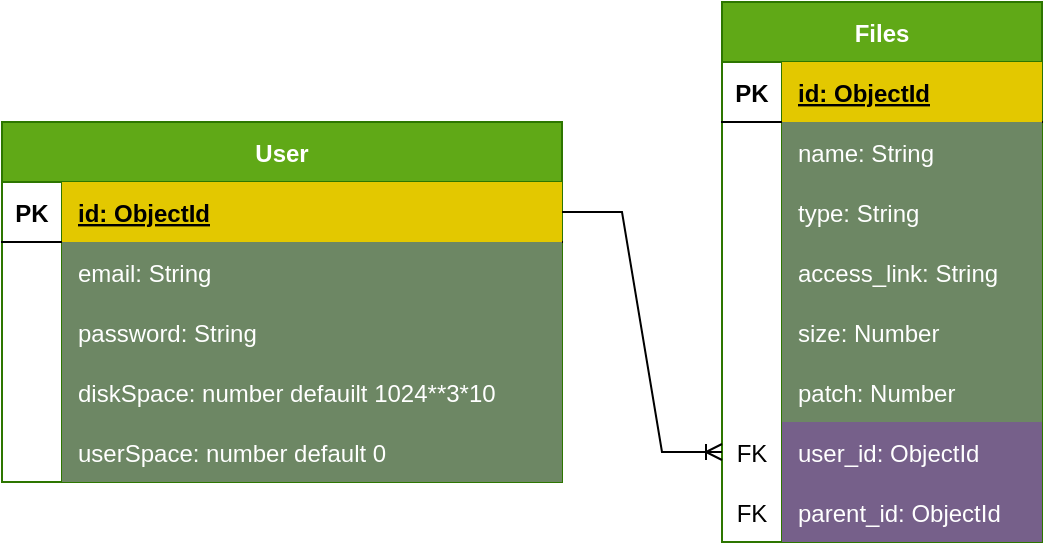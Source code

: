 <mxfile version="16.4.5" type="github">
  <diagram id="wqr8FO6SboXYAq6EjiK0" name="Страница 1">
    <mxGraphModel dx="1422" dy="752" grid="1" gridSize="10" guides="1" tooltips="1" connect="1" arrows="1" fold="1" page="1" pageScale="1" pageWidth="850" pageHeight="1100" math="0" shadow="0">
      <root>
        <mxCell id="0" />
        <mxCell id="1" parent="0" />
        <mxCell id="nUE5G2zjk7tjGjsvS8Rd-1" value="User" style="shape=table;startSize=30;container=1;collapsible=1;childLayout=tableLayout;fixedRows=1;rowLines=0;fontStyle=1;align=center;resizeLast=1;fillColor=#60a917;fontColor=#ffffff;strokeColor=#2D7600;" parent="1" vertex="1">
          <mxGeometry x="40" y="100" width="280" height="180" as="geometry" />
        </mxCell>
        <mxCell id="nUE5G2zjk7tjGjsvS8Rd-2" value="" style="shape=tableRow;horizontal=0;startSize=0;swimlaneHead=0;swimlaneBody=0;fillColor=none;collapsible=0;dropTarget=0;points=[[0,0.5],[1,0.5]];portConstraint=eastwest;top=0;left=0;right=0;bottom=1;" parent="nUE5G2zjk7tjGjsvS8Rd-1" vertex="1">
          <mxGeometry y="30" width="280" height="30" as="geometry" />
        </mxCell>
        <mxCell id="nUE5G2zjk7tjGjsvS8Rd-3" value="PK" style="shape=partialRectangle;connectable=0;fillColor=none;top=0;left=0;bottom=0;right=0;fontStyle=1;overflow=hidden;" parent="nUE5G2zjk7tjGjsvS8Rd-2" vertex="1">
          <mxGeometry width="30" height="30" as="geometry">
            <mxRectangle width="30" height="30" as="alternateBounds" />
          </mxGeometry>
        </mxCell>
        <mxCell id="nUE5G2zjk7tjGjsvS8Rd-4" value="id: ObjectId" style="shape=partialRectangle;connectable=0;fillColor=#e3c800;top=0;left=0;bottom=0;right=0;align=left;spacingLeft=6;fontStyle=5;overflow=hidden;fontColor=#000000;strokeColor=#B09500;" parent="nUE5G2zjk7tjGjsvS8Rd-2" vertex="1">
          <mxGeometry x="30" width="250" height="30" as="geometry">
            <mxRectangle width="250" height="30" as="alternateBounds" />
          </mxGeometry>
        </mxCell>
        <mxCell id="nUE5G2zjk7tjGjsvS8Rd-5" value="" style="shape=tableRow;horizontal=0;startSize=0;swimlaneHead=0;swimlaneBody=0;fillColor=none;collapsible=0;dropTarget=0;points=[[0,0.5],[1,0.5]];portConstraint=eastwest;top=0;left=0;right=0;bottom=0;" parent="nUE5G2zjk7tjGjsvS8Rd-1" vertex="1">
          <mxGeometry y="60" width="280" height="30" as="geometry" />
        </mxCell>
        <mxCell id="nUE5G2zjk7tjGjsvS8Rd-6" value="" style="shape=partialRectangle;connectable=0;fillColor=none;top=0;left=0;bottom=0;right=0;editable=1;overflow=hidden;" parent="nUE5G2zjk7tjGjsvS8Rd-5" vertex="1">
          <mxGeometry width="30" height="30" as="geometry">
            <mxRectangle width="30" height="30" as="alternateBounds" />
          </mxGeometry>
        </mxCell>
        <mxCell id="nUE5G2zjk7tjGjsvS8Rd-7" value="email: String" style="shape=partialRectangle;connectable=0;fillColor=#6d8764;top=0;left=0;bottom=0;right=0;align=left;spacingLeft=6;overflow=hidden;fontColor=#ffffff;strokeColor=#3A5431;" parent="nUE5G2zjk7tjGjsvS8Rd-5" vertex="1">
          <mxGeometry x="30" width="250" height="30" as="geometry">
            <mxRectangle width="250" height="30" as="alternateBounds" />
          </mxGeometry>
        </mxCell>
        <mxCell id="nUE5G2zjk7tjGjsvS8Rd-8" value="" style="shape=tableRow;horizontal=0;startSize=0;swimlaneHead=0;swimlaneBody=0;fillColor=none;collapsible=0;dropTarget=0;points=[[0,0.5],[1,0.5]];portConstraint=eastwest;top=0;left=0;right=0;bottom=0;" parent="nUE5G2zjk7tjGjsvS8Rd-1" vertex="1">
          <mxGeometry y="90" width="280" height="30" as="geometry" />
        </mxCell>
        <mxCell id="nUE5G2zjk7tjGjsvS8Rd-9" value="" style="shape=partialRectangle;connectable=0;fillColor=none;top=0;left=0;bottom=0;right=0;editable=1;overflow=hidden;" parent="nUE5G2zjk7tjGjsvS8Rd-8" vertex="1">
          <mxGeometry width="30" height="30" as="geometry">
            <mxRectangle width="30" height="30" as="alternateBounds" />
          </mxGeometry>
        </mxCell>
        <mxCell id="nUE5G2zjk7tjGjsvS8Rd-10" value="password: String" style="shape=partialRectangle;connectable=0;fillColor=#6d8764;top=0;left=0;bottom=0;right=0;align=left;spacingLeft=6;overflow=hidden;fontColor=#ffffff;strokeColor=#3A5431;" parent="nUE5G2zjk7tjGjsvS8Rd-8" vertex="1">
          <mxGeometry x="30" width="250" height="30" as="geometry">
            <mxRectangle width="250" height="30" as="alternateBounds" />
          </mxGeometry>
        </mxCell>
        <mxCell id="nUE5G2zjk7tjGjsvS8Rd-11" value="" style="shape=tableRow;horizontal=0;startSize=0;swimlaneHead=0;swimlaneBody=0;fillColor=none;collapsible=0;dropTarget=0;points=[[0,0.5],[1,0.5]];portConstraint=eastwest;top=0;left=0;right=0;bottom=0;" parent="nUE5G2zjk7tjGjsvS8Rd-1" vertex="1">
          <mxGeometry y="120" width="280" height="30" as="geometry" />
        </mxCell>
        <mxCell id="nUE5G2zjk7tjGjsvS8Rd-12" value="" style="shape=partialRectangle;connectable=0;fillColor=none;top=0;left=0;bottom=0;right=0;editable=1;overflow=hidden;" parent="nUE5G2zjk7tjGjsvS8Rd-11" vertex="1">
          <mxGeometry width="30" height="30" as="geometry">
            <mxRectangle width="30" height="30" as="alternateBounds" />
          </mxGeometry>
        </mxCell>
        <mxCell id="nUE5G2zjk7tjGjsvS8Rd-13" value="diskSpace: number defauilt 1024**3*10" style="shape=partialRectangle;connectable=0;fillColor=#6d8764;top=0;left=0;bottom=0;right=0;align=left;spacingLeft=6;overflow=hidden;fontColor=#ffffff;strokeColor=#3A5431;" parent="nUE5G2zjk7tjGjsvS8Rd-11" vertex="1">
          <mxGeometry x="30" width="250" height="30" as="geometry">
            <mxRectangle width="250" height="30" as="alternateBounds" />
          </mxGeometry>
        </mxCell>
        <mxCell id="nUE5G2zjk7tjGjsvS8Rd-31" value="" style="shape=tableRow;horizontal=0;startSize=0;swimlaneHead=0;swimlaneBody=0;fillColor=none;collapsible=0;dropTarget=0;points=[[0,0.5],[1,0.5]];portConstraint=eastwest;top=0;left=0;right=0;bottom=0;" parent="nUE5G2zjk7tjGjsvS8Rd-1" vertex="1">
          <mxGeometry y="150" width="280" height="30" as="geometry" />
        </mxCell>
        <mxCell id="nUE5G2zjk7tjGjsvS8Rd-32" value="" style="shape=partialRectangle;connectable=0;fillColor=none;top=0;left=0;bottom=0;right=0;editable=1;overflow=hidden;" parent="nUE5G2zjk7tjGjsvS8Rd-31" vertex="1">
          <mxGeometry width="30" height="30" as="geometry">
            <mxRectangle width="30" height="30" as="alternateBounds" />
          </mxGeometry>
        </mxCell>
        <mxCell id="nUE5G2zjk7tjGjsvS8Rd-33" value="userSpace: number default 0" style="shape=partialRectangle;connectable=0;fillColor=#6d8764;top=0;left=0;bottom=0;right=0;align=left;spacingLeft=6;overflow=hidden;fontColor=#ffffff;strokeColor=#3A5431;" parent="nUE5G2zjk7tjGjsvS8Rd-31" vertex="1">
          <mxGeometry x="30" width="250" height="30" as="geometry">
            <mxRectangle width="250" height="30" as="alternateBounds" />
          </mxGeometry>
        </mxCell>
        <mxCell id="nUE5G2zjk7tjGjsvS8Rd-14" value="Files" style="shape=table;startSize=30;container=1;collapsible=1;childLayout=tableLayout;fixedRows=1;rowLines=0;fontStyle=1;align=center;resizeLast=1;fillColor=#60a917;fontColor=#ffffff;strokeColor=#2D7600;" parent="1" vertex="1">
          <mxGeometry x="400" y="40" width="160" height="270" as="geometry" />
        </mxCell>
        <mxCell id="nUE5G2zjk7tjGjsvS8Rd-15" value="" style="shape=tableRow;horizontal=0;startSize=0;swimlaneHead=0;swimlaneBody=0;fillColor=none;collapsible=0;dropTarget=0;points=[[0,0.5],[1,0.5]];portConstraint=eastwest;top=0;left=0;right=0;bottom=1;" parent="nUE5G2zjk7tjGjsvS8Rd-14" vertex="1">
          <mxGeometry y="30" width="160" height="30" as="geometry" />
        </mxCell>
        <mxCell id="nUE5G2zjk7tjGjsvS8Rd-16" value="PK" style="shape=partialRectangle;connectable=0;fillColor=none;top=0;left=0;bottom=0;right=0;fontStyle=1;overflow=hidden;" parent="nUE5G2zjk7tjGjsvS8Rd-15" vertex="1">
          <mxGeometry width="30" height="30" as="geometry">
            <mxRectangle width="30" height="30" as="alternateBounds" />
          </mxGeometry>
        </mxCell>
        <mxCell id="nUE5G2zjk7tjGjsvS8Rd-17" value="id: ObjectId" style="shape=partialRectangle;connectable=0;fillColor=#e3c800;top=0;left=0;bottom=0;right=0;align=left;spacingLeft=6;fontStyle=5;overflow=hidden;fontColor=#000000;strokeColor=#B09500;" parent="nUE5G2zjk7tjGjsvS8Rd-15" vertex="1">
          <mxGeometry x="30" width="130" height="30" as="geometry">
            <mxRectangle width="130" height="30" as="alternateBounds" />
          </mxGeometry>
        </mxCell>
        <mxCell id="nUE5G2zjk7tjGjsvS8Rd-18" value="" style="shape=tableRow;horizontal=0;startSize=0;swimlaneHead=0;swimlaneBody=0;fillColor=none;collapsible=0;dropTarget=0;points=[[0,0.5],[1,0.5]];portConstraint=eastwest;top=0;left=0;right=0;bottom=0;" parent="nUE5G2zjk7tjGjsvS8Rd-14" vertex="1">
          <mxGeometry y="60" width="160" height="30" as="geometry" />
        </mxCell>
        <mxCell id="nUE5G2zjk7tjGjsvS8Rd-19" value="" style="shape=partialRectangle;connectable=0;fillColor=none;top=0;left=0;bottom=0;right=0;editable=1;overflow=hidden;" parent="nUE5G2zjk7tjGjsvS8Rd-18" vertex="1">
          <mxGeometry width="30" height="30" as="geometry">
            <mxRectangle width="30" height="30" as="alternateBounds" />
          </mxGeometry>
        </mxCell>
        <mxCell id="nUE5G2zjk7tjGjsvS8Rd-20" value="name: String" style="shape=partialRectangle;connectable=0;fillColor=#6d8764;top=0;left=0;bottom=0;right=0;align=left;spacingLeft=6;overflow=hidden;fontColor=#ffffff;strokeColor=#3A5431;" parent="nUE5G2zjk7tjGjsvS8Rd-18" vertex="1">
          <mxGeometry x="30" width="130" height="30" as="geometry">
            <mxRectangle width="130" height="30" as="alternateBounds" />
          </mxGeometry>
        </mxCell>
        <mxCell id="nUE5G2zjk7tjGjsvS8Rd-21" value="" style="shape=tableRow;horizontal=0;startSize=0;swimlaneHead=0;swimlaneBody=0;fillColor=none;collapsible=0;dropTarget=0;points=[[0,0.5],[1,0.5]];portConstraint=eastwest;top=0;left=0;right=0;bottom=0;" parent="nUE5G2zjk7tjGjsvS8Rd-14" vertex="1">
          <mxGeometry y="90" width="160" height="30" as="geometry" />
        </mxCell>
        <mxCell id="nUE5G2zjk7tjGjsvS8Rd-22" value="" style="shape=partialRectangle;connectable=0;fillColor=none;top=0;left=0;bottom=0;right=0;editable=1;overflow=hidden;" parent="nUE5G2zjk7tjGjsvS8Rd-21" vertex="1">
          <mxGeometry width="30" height="30" as="geometry">
            <mxRectangle width="30" height="30" as="alternateBounds" />
          </mxGeometry>
        </mxCell>
        <mxCell id="nUE5G2zjk7tjGjsvS8Rd-23" value="type: String" style="shape=partialRectangle;connectable=0;fillColor=#6d8764;top=0;left=0;bottom=0;right=0;align=left;spacingLeft=6;overflow=hidden;fontColor=#ffffff;strokeColor=#3A5431;" parent="nUE5G2zjk7tjGjsvS8Rd-21" vertex="1">
          <mxGeometry x="30" width="130" height="30" as="geometry">
            <mxRectangle width="130" height="30" as="alternateBounds" />
          </mxGeometry>
        </mxCell>
        <mxCell id="nUE5G2zjk7tjGjsvS8Rd-37" value="" style="shape=tableRow;horizontal=0;startSize=0;swimlaneHead=0;swimlaneBody=0;fillColor=none;collapsible=0;dropTarget=0;points=[[0,0.5],[1,0.5]];portConstraint=eastwest;top=0;left=0;right=0;bottom=0;" parent="nUE5G2zjk7tjGjsvS8Rd-14" vertex="1">
          <mxGeometry y="120" width="160" height="30" as="geometry" />
        </mxCell>
        <mxCell id="nUE5G2zjk7tjGjsvS8Rd-38" value="" style="shape=partialRectangle;connectable=0;fillColor=none;top=0;left=0;bottom=0;right=0;editable=1;overflow=hidden;" parent="nUE5G2zjk7tjGjsvS8Rd-37" vertex="1">
          <mxGeometry width="30" height="30" as="geometry">
            <mxRectangle width="30" height="30" as="alternateBounds" />
          </mxGeometry>
        </mxCell>
        <mxCell id="nUE5G2zjk7tjGjsvS8Rd-39" value="access_link: String" style="shape=partialRectangle;connectable=0;fillColor=#6d8764;top=0;left=0;bottom=0;right=0;align=left;spacingLeft=6;overflow=hidden;fontColor=#ffffff;strokeColor=#3A5431;" parent="nUE5G2zjk7tjGjsvS8Rd-37" vertex="1">
          <mxGeometry x="30" width="130" height="30" as="geometry">
            <mxRectangle width="130" height="30" as="alternateBounds" />
          </mxGeometry>
        </mxCell>
        <mxCell id="nUE5G2zjk7tjGjsvS8Rd-24" value="" style="shape=tableRow;horizontal=0;startSize=0;swimlaneHead=0;swimlaneBody=0;fillColor=none;collapsible=0;dropTarget=0;points=[[0,0.5],[1,0.5]];portConstraint=eastwest;top=0;left=0;right=0;bottom=0;" parent="nUE5G2zjk7tjGjsvS8Rd-14" vertex="1">
          <mxGeometry y="150" width="160" height="30" as="geometry" />
        </mxCell>
        <mxCell id="nUE5G2zjk7tjGjsvS8Rd-25" value="" style="shape=partialRectangle;connectable=0;fillColor=none;top=0;left=0;bottom=0;right=0;editable=1;overflow=hidden;" parent="nUE5G2zjk7tjGjsvS8Rd-24" vertex="1">
          <mxGeometry width="30" height="30" as="geometry">
            <mxRectangle width="30" height="30" as="alternateBounds" />
          </mxGeometry>
        </mxCell>
        <mxCell id="nUE5G2zjk7tjGjsvS8Rd-26" value="size: Number" style="shape=partialRectangle;connectable=0;fillColor=#6d8764;top=0;left=0;bottom=0;right=0;align=left;spacingLeft=6;overflow=hidden;fontColor=#ffffff;strokeColor=#3A5431;" parent="nUE5G2zjk7tjGjsvS8Rd-24" vertex="1">
          <mxGeometry x="30" width="130" height="30" as="geometry">
            <mxRectangle width="130" height="30" as="alternateBounds" />
          </mxGeometry>
        </mxCell>
        <mxCell id="jC_3bYT8UW5aB79n5wI_-1" value="" style="shape=tableRow;horizontal=0;startSize=0;swimlaneHead=0;swimlaneBody=0;fillColor=none;collapsible=0;dropTarget=0;points=[[0,0.5],[1,0.5]];portConstraint=eastwest;top=0;left=0;right=0;bottom=0;" vertex="1" parent="nUE5G2zjk7tjGjsvS8Rd-14">
          <mxGeometry y="180" width="160" height="30" as="geometry" />
        </mxCell>
        <mxCell id="jC_3bYT8UW5aB79n5wI_-2" value="" style="shape=partialRectangle;connectable=0;fillColor=none;top=0;left=0;bottom=0;right=0;editable=1;overflow=hidden;" vertex="1" parent="jC_3bYT8UW5aB79n5wI_-1">
          <mxGeometry width="30" height="30" as="geometry">
            <mxRectangle width="30" height="30" as="alternateBounds" />
          </mxGeometry>
        </mxCell>
        <mxCell id="jC_3bYT8UW5aB79n5wI_-3" value="patch: Number" style="shape=partialRectangle;connectable=0;fillColor=#6d8764;top=0;left=0;bottom=0;right=0;align=left;spacingLeft=6;overflow=hidden;fontColor=#ffffff;strokeColor=#3A5431;" vertex="1" parent="jC_3bYT8UW5aB79n5wI_-1">
          <mxGeometry x="30" width="130" height="30" as="geometry">
            <mxRectangle width="130" height="30" as="alternateBounds" />
          </mxGeometry>
        </mxCell>
        <mxCell id="nUE5G2zjk7tjGjsvS8Rd-28" value="" style="shape=tableRow;horizontal=0;startSize=0;swimlaneHead=0;swimlaneBody=0;fillColor=none;collapsible=0;dropTarget=0;points=[[0,0.5],[1,0.5]];portConstraint=eastwest;top=0;left=0;right=0;bottom=0;" parent="nUE5G2zjk7tjGjsvS8Rd-14" vertex="1">
          <mxGeometry y="210" width="160" height="30" as="geometry" />
        </mxCell>
        <mxCell id="nUE5G2zjk7tjGjsvS8Rd-29" value="FK" style="shape=partialRectangle;connectable=0;fillColor=none;top=0;left=0;bottom=0;right=0;fontStyle=0;overflow=hidden;" parent="nUE5G2zjk7tjGjsvS8Rd-28" vertex="1">
          <mxGeometry width="30" height="30" as="geometry">
            <mxRectangle width="30" height="30" as="alternateBounds" />
          </mxGeometry>
        </mxCell>
        <mxCell id="nUE5G2zjk7tjGjsvS8Rd-30" value="user_id: ObjectId" style="shape=partialRectangle;connectable=0;fillColor=#76608a;top=0;left=0;bottom=0;right=0;align=left;spacingLeft=6;fontStyle=0;overflow=hidden;fontColor=#ffffff;strokeColor=#432D57;" parent="nUE5G2zjk7tjGjsvS8Rd-28" vertex="1">
          <mxGeometry x="30" width="130" height="30" as="geometry">
            <mxRectangle width="130" height="30" as="alternateBounds" />
          </mxGeometry>
        </mxCell>
        <mxCell id="nUE5G2zjk7tjGjsvS8Rd-34" value="" style="shape=tableRow;horizontal=0;startSize=0;swimlaneHead=0;swimlaneBody=0;fillColor=none;collapsible=0;dropTarget=0;points=[[0,0.5],[1,0.5]];portConstraint=eastwest;top=0;left=0;right=0;bottom=0;" parent="nUE5G2zjk7tjGjsvS8Rd-14" vertex="1">
          <mxGeometry y="240" width="160" height="30" as="geometry" />
        </mxCell>
        <mxCell id="nUE5G2zjk7tjGjsvS8Rd-35" value="FK" style="shape=partialRectangle;connectable=0;fillColor=none;top=0;left=0;bottom=0;right=0;fontStyle=0;overflow=hidden;" parent="nUE5G2zjk7tjGjsvS8Rd-34" vertex="1">
          <mxGeometry width="30" height="30" as="geometry">
            <mxRectangle width="30" height="30" as="alternateBounds" />
          </mxGeometry>
        </mxCell>
        <mxCell id="nUE5G2zjk7tjGjsvS8Rd-36" value="parent_id: ObjectId" style="shape=partialRectangle;connectable=0;fillColor=#76608a;top=0;left=0;bottom=0;right=0;align=left;spacingLeft=6;fontStyle=0;overflow=hidden;fontColor=#ffffff;strokeColor=#432D57;" parent="nUE5G2zjk7tjGjsvS8Rd-34" vertex="1">
          <mxGeometry x="30" width="130" height="30" as="geometry">
            <mxRectangle width="130" height="30" as="alternateBounds" />
          </mxGeometry>
        </mxCell>
        <mxCell id="nUE5G2zjk7tjGjsvS8Rd-40" value="" style="edgeStyle=entityRelationEdgeStyle;fontSize=12;html=1;endArrow=ERoneToMany;rounded=0;fontFamily=Helvetica;fontColor=#ffffff;" parent="1" source="nUE5G2zjk7tjGjsvS8Rd-2" target="nUE5G2zjk7tjGjsvS8Rd-28" edge="1">
          <mxGeometry width="100" height="100" relative="1" as="geometry">
            <mxPoint x="250" y="510" as="sourcePoint" />
            <mxPoint x="350" y="410" as="targetPoint" />
          </mxGeometry>
        </mxCell>
      </root>
    </mxGraphModel>
  </diagram>
</mxfile>

